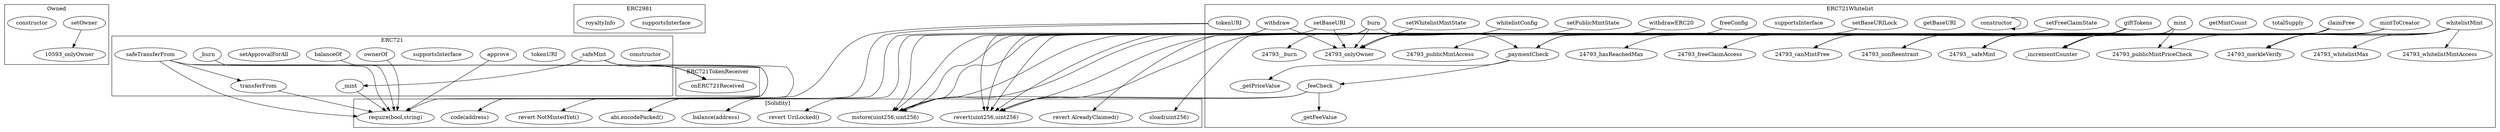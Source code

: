 strict digraph {
subgraph cluster_10593_Owned {
label = "Owned"
"10593_setOwner" [label="setOwner"]
"10593_constructor" [label="constructor"]
"10593_setOwner" -> "10593_onlyOwner"
}subgraph cluster_24843_ERC2981 {
label = "ERC2981"
"24843_supportsInterface" [label="supportsInterface"]
"24843_royaltyInfo" [label="royaltyInfo"]
}subgraph cluster_20139_ERC721TokenReceiver {
label = "ERC721TokenReceiver"
"20139_onERC721Received" [label="onERC721Received"]
}subgraph cluster_20119_ERC721 {
label = "ERC721"
"20119_constructor" [label="constructor"]
"20119__burn" [label="_burn"]
"20119_transferFrom" [label="transferFrom"]
"20119_tokenURI" [label="tokenURI"]
"20119_balanceOf" [label="balanceOf"]
"20119__mint" [label="_mint"]
"20119_supportsInterface" [label="supportsInterface"]
"20119_ownerOf" [label="ownerOf"]
"20119_approve" [label="approve"]
"20119_setApprovalForAll" [label="setApprovalForAll"]
"20119__safeMint" [label="_safeMint"]
"20119_safeTransferFrom" [label="safeTransferFrom"]
"20119__safeMint" -> "20119__mint"
"20119_safeTransferFrom" -> "20119_transferFrom"
}subgraph cluster_24793_ERC721Whitelist {
label = "ERC721Whitelist"
"24793_setBaseURILock" [label="setBaseURILock"]
"24793_withdraw" [label="withdraw"]
"24793_claimFree" [label="claimFree"]
"24793_totalSupply" [label="totalSupply"]
"24793_getMintCount" [label="getMintCount"]
"24793_whitelistMint" [label="whitelistMint"]
"24793_setBaseURI" [label="setBaseURI"]
"24793__paymentCheck" [label="_paymentCheck"]
"24793_mintToCreator" [label="mintToCreator"]
"24793_constructor" [label="constructor"]
"24793_getBaseURI" [label="getBaseURI"]
"24793__getPriceValue" [label="_getPriceValue"]
"24793_burn" [label="burn"]
"24793__getFeeValue" [label="_getFeeValue"]
"24793_supportsInterface" [label="supportsInterface"]
"24793_giftTokens" [label="giftTokens"]
"24793_setWhitelistMintState" [label="setWhitelistMintState"]
"24793__feeCheck" [label="_feeCheck"]
"24793_setFreeClaimState" [label="setFreeClaimState"]
"24793_freeConfig" [label="freeConfig"]
"24793_withdrawERC20" [label="withdrawERC20"]
"24793_mint" [label="mint"]
"24793_setPublicMintState" [label="setPublicMintState"]
"24793_tokenURI" [label="tokenURI"]
"24793_whitelistConfig" [label="whitelistConfig"]
"24793__incrementCounter" [label="_incrementCounter"]
"24793_whitelistMint" -> "24793_whitelistMax"
"24793_withdraw" -> "24793_onlyOwner"
"24793_claimFree" -> "24793_freeClaimAccess"
"24793_mintToCreator" -> "24793__safeMint"
"24793_withdrawERC20" -> "24793_onlyOwner"
"24793_giftTokens" -> "24793__incrementCounter"
"24793_giftTokens" -> "24793__safeMint"
"24793_setBaseURILock" -> "24793_onlyOwner"
"24793_giftTokens" -> "24793_onlyOwner"
"24793_giftTokens" -> "24793_canMintFree"
"24793__paymentCheck" -> "24793__getPriceValue"
"24793_giftTokens" -> "24793__paymentCheck"
"24793_whitelistMint" -> "24793__paymentCheck"
"24793_whitelistMint" -> "24793_whitelistMintAccess"
"24793_mint" -> "24793_publicMintPriceCheck"
"24793__paymentCheck" -> "24793__feeCheck"
"24793_burn" -> "24793__paymentCheck"
"24793_mint" -> "24793__incrementCounter"
"24793_whitelistMint" -> "24793_nonReentrant"
"24793_mintToCreator" -> "24793_onlyOwner"
"24793_mint" -> "24793_publicMintAccess"
"24793_burn" -> "24793__burn"
"24793_burn" -> "24793_onlyOwner"
"24793_mint" -> "24793_hasReachedMax"
"24793_giftTokens" -> "24793_nonReentrant"
"24793_setWhitelistMintState" -> "24793_onlyOwner"
"24793_setPublicMintState" -> "24793_onlyOwner"
"24793_claimFree" -> "24793__incrementCounter"
"24793_mintToCreator" -> "24793_nonReentrant"
"24793_whitelistMint" -> "24793__safeMint"
"24793_mint" -> "24793__paymentCheck"
"24793_constructor" -> "24793_constructor"
"24793_mint" -> "24793_nonReentrant"
"24793_setBaseURI" -> "24793_onlyOwner"
"24793_mintToCreator" -> "24793_canMintFree"
"24793_setFreeClaimState" -> "24793_onlyOwner"
"24793_mint" -> "24793__safeMint"
"24793_whitelistMint" -> "24793__incrementCounter"
"24793_claimFree" -> "24793__safeMint"
"24793_whitelistMint" -> "24793_merkleVerify"
"24793_mintToCreator" -> "24793__incrementCounter"
"24793_whitelistConfig" -> "24793_onlyOwner"
"24793_mintToCreator" -> "24793__paymentCheck"
"24793_claimFree" -> "24793_canMintFree"
"24793_claimFree" -> "24793_merkleVerify"
"24793_whitelistMint" -> "24793_publicMintPriceCheck"
"24793_freeConfig" -> "24793_onlyOwner"
"24793__feeCheck" -> "24793__getFeeValue"
}subgraph cluster_solidity {
label = "[Solidity]"
"revert(uint256,uint256)" 
"revert NotMintedYet()" 
"revert UriLocked()" 
"mstore(uint256,uint256)" 
"balance(address)" 
"abi.encodePacked()" 
"code(address)" 
"require(bool,string)" 
"revert AlreadyClaimed()" 
"sload(uint256)" 
"24793_mint" -> "revert(uint256,uint256)"
"24793_mintToCreator" -> "mstore(uint256,uint256)"
"24793_mint" -> "mstore(uint256,uint256)"
"24793_whitelistMint" -> "mstore(uint256,uint256)"
"24793__feeCheck" -> "mstore(uint256,uint256)"
"24793_tokenURI" -> "abi.encodePacked()"
"20119__burn" -> "require(bool,string)"
"20119__safeMint" -> "code(address)"
"24793_claimFree" -> "sload(uint256)"
"24793_claimFree" -> "revert AlreadyClaimed()"
"24793_claimFree" -> "mstore(uint256,uint256)"
"24793_withdraw" -> "balance(address)"
"24793_whitelistMint" -> "revert(uint256,uint256)"
"24793_tokenURI" -> "revert NotMintedYet()"
"24793_giftTokens" -> "revert(uint256,uint256)"
"24793_setBaseURI" -> "revert UriLocked()"
"24793_claimFree" -> "revert(uint256,uint256)"
"20119__safeMint" -> "require(bool,string)"
"20119_approve" -> "require(bool,string)"
"24793_burn" -> "revert(uint256,uint256)"
"24793_burn" -> "mstore(uint256,uint256)"
"24793_giftTokens" -> "mstore(uint256,uint256)"
"20119_ownerOf" -> "require(bool,string)"
"20119__mint" -> "require(bool,string)"
"20119_transferFrom" -> "require(bool,string)"
"20119_safeTransferFrom" -> "require(bool,string)"
"24793__feeCheck" -> "revert(uint256,uint256)"
"20119_safeTransferFrom" -> "code(address)"
"24793_mintToCreator" -> "revert(uint256,uint256)"
"20119_balanceOf" -> "require(bool,string)"
}"20119_safeTransferFrom" -> "20139_onERC721Received"
"20119__safeMint" -> "20139_onERC721Received"
}